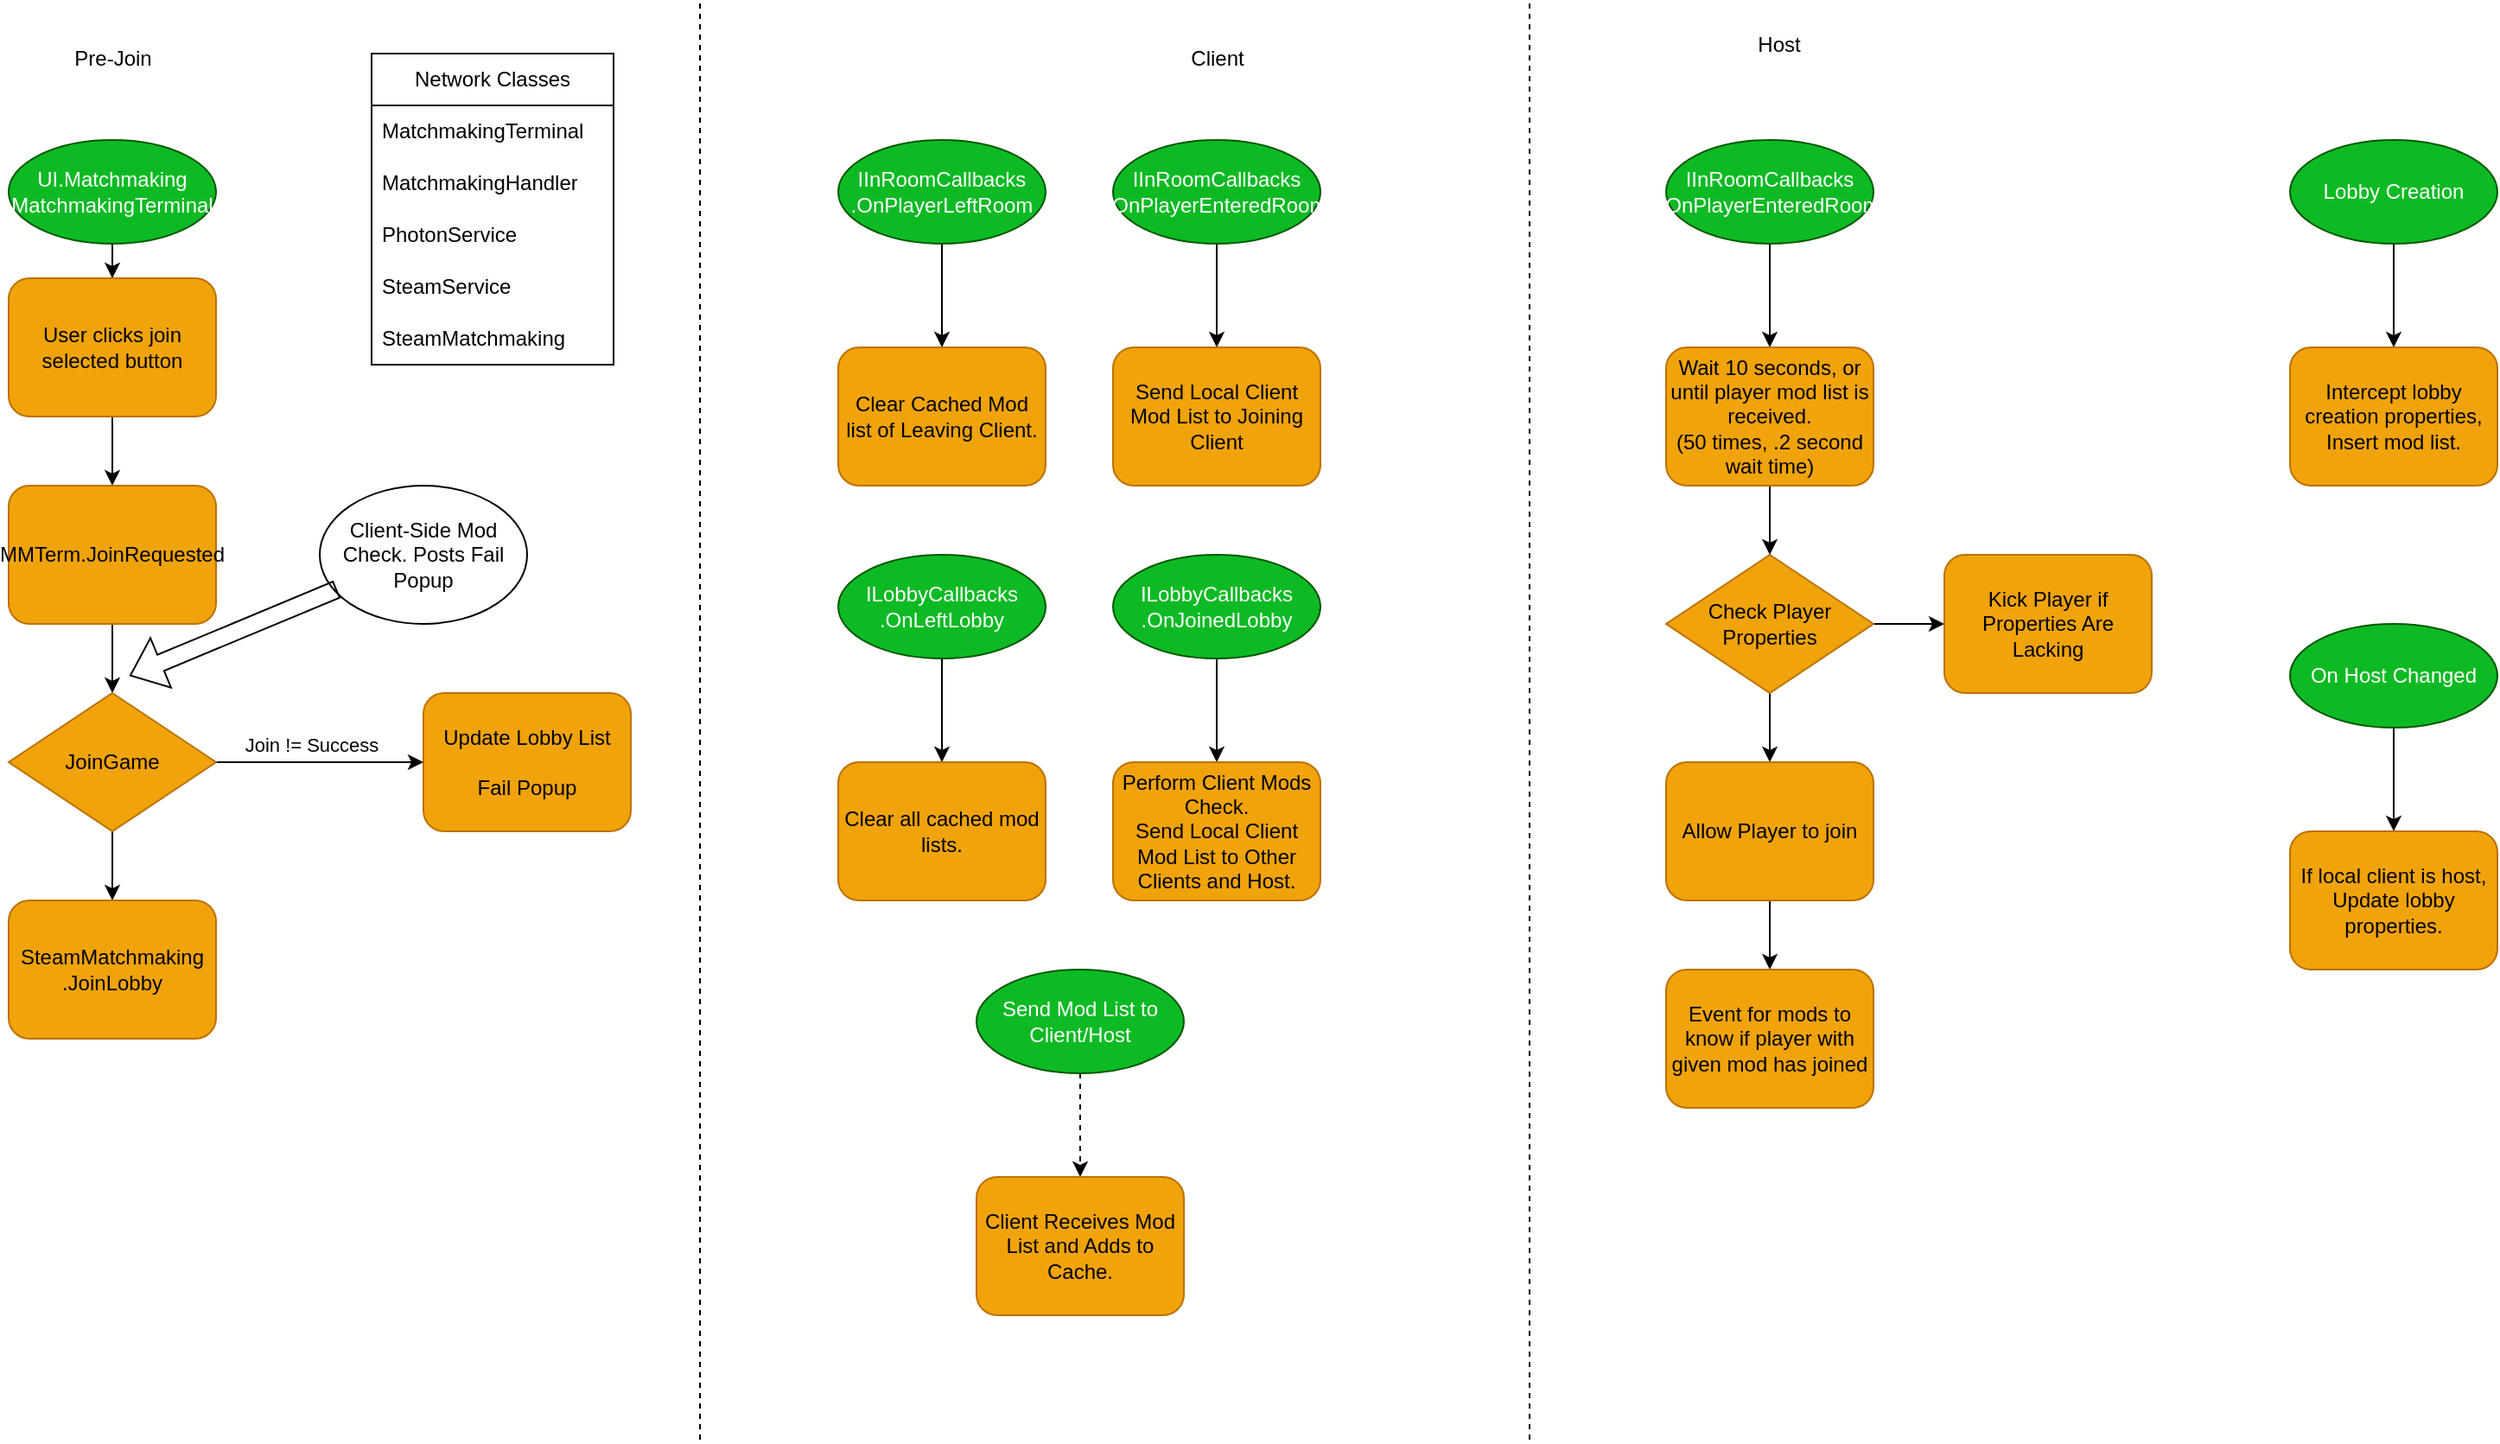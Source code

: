 <mxfile version="23.1.2" type="github">
  <diagram name="Page-1" id="ecbrKntya6NLD0-ps1Tj">
    <mxGraphModel dx="1845" dy="838" grid="1" gridSize="10" guides="1" tooltips="1" connect="1" arrows="1" fold="1" page="1" pageScale="1" pageWidth="850" pageHeight="1100" math="0" shadow="0">
      <root>
        <mxCell id="0" />
        <mxCell id="1" parent="0" />
        <mxCell id="bKeGhtzXt_qyMH1p6n5Y-6" style="edgeStyle=orthogonalEdgeStyle;rounded=0;orthogonalLoop=1;jettySize=auto;html=1;" parent="1" source="bKeGhtzXt_qyMH1p6n5Y-1" target="bKeGhtzXt_qyMH1p6n5Y-2" edge="1">
          <mxGeometry relative="1" as="geometry" />
        </mxCell>
        <mxCell id="bKeGhtzXt_qyMH1p6n5Y-1" value="UI.Matchmaking&lt;br&gt;MatchmakingTerminal" style="ellipse;whiteSpace=wrap;html=1;fillColor=#0DBA24;strokeColor=#005700;fontColor=#ffffff;" parent="1" vertex="1">
          <mxGeometry x="40" y="80" width="120" height="60" as="geometry" />
        </mxCell>
        <mxCell id="bKeGhtzXt_qyMH1p6n5Y-7" style="edgeStyle=orthogonalEdgeStyle;rounded=0;orthogonalLoop=1;jettySize=auto;html=1;" parent="1" source="bKeGhtzXt_qyMH1p6n5Y-2" target="bKeGhtzXt_qyMH1p6n5Y-3" edge="1">
          <mxGeometry relative="1" as="geometry" />
        </mxCell>
        <mxCell id="bKeGhtzXt_qyMH1p6n5Y-2" value="User clicks join selected button" style="rounded=1;whiteSpace=wrap;html=1;fillColor=#f0a30a;fontColor=#000000;strokeColor=#BD7000;" parent="1" vertex="1">
          <mxGeometry x="40" y="160" width="120" height="80" as="geometry" />
        </mxCell>
        <mxCell id="bKeGhtzXt_qyMH1p6n5Y-15" style="edgeStyle=orthogonalEdgeStyle;rounded=0;orthogonalLoop=1;jettySize=auto;html=1;" parent="1" source="bKeGhtzXt_qyMH1p6n5Y-3" target="bKeGhtzXt_qyMH1p6n5Y-8" edge="1">
          <mxGeometry relative="1" as="geometry" />
        </mxCell>
        <mxCell id="bKeGhtzXt_qyMH1p6n5Y-3" value="MMTerm.JoinRequested" style="rounded=1;whiteSpace=wrap;html=1;fillColor=#f0a30a;fontColor=#000000;strokeColor=#BD7000;" parent="1" vertex="1">
          <mxGeometry x="40" y="280" width="120" height="80" as="geometry" />
        </mxCell>
        <mxCell id="bKeGhtzXt_qyMH1p6n5Y-4" value="Update Lobby List&lt;br&gt;&lt;br&gt;Fail Popup" style="rounded=1;whiteSpace=wrap;html=1;fillColor=#f0a30a;fontColor=#000000;strokeColor=#BD7000;" parent="1" vertex="1">
          <mxGeometry x="280" y="400" width="120" height="80" as="geometry" />
        </mxCell>
        <mxCell id="bKeGhtzXt_qyMH1p6n5Y-12" style="edgeStyle=orthogonalEdgeStyle;rounded=0;orthogonalLoop=1;jettySize=auto;html=1;" parent="1" source="bKeGhtzXt_qyMH1p6n5Y-8" target="bKeGhtzXt_qyMH1p6n5Y-9" edge="1">
          <mxGeometry relative="1" as="geometry" />
        </mxCell>
        <mxCell id="bKeGhtzXt_qyMH1p6n5Y-13" style="edgeStyle=orthogonalEdgeStyle;rounded=0;orthogonalLoop=1;jettySize=auto;html=1;entryX=0;entryY=0.5;entryDx=0;entryDy=0;" parent="1" source="bKeGhtzXt_qyMH1p6n5Y-8" target="bKeGhtzXt_qyMH1p6n5Y-4" edge="1">
          <mxGeometry relative="1" as="geometry" />
        </mxCell>
        <mxCell id="bKeGhtzXt_qyMH1p6n5Y-14" value="Join != Success" style="edgeLabel;html=1;align=center;verticalAlign=middle;resizable=0;points=[];" parent="bKeGhtzXt_qyMH1p6n5Y-13" vertex="1" connectable="0">
          <mxGeometry y="5" relative="1" as="geometry">
            <mxPoint x="-5" y="-5" as="offset" />
          </mxGeometry>
        </mxCell>
        <mxCell id="bKeGhtzXt_qyMH1p6n5Y-8" value="JoinGame" style="rhombus;whiteSpace=wrap;html=1;fillColor=#f0a30a;fontColor=#000000;strokeColor=#BD7000;" parent="1" vertex="1">
          <mxGeometry x="40" y="400" width="120" height="80" as="geometry" />
        </mxCell>
        <mxCell id="bKeGhtzXt_qyMH1p6n5Y-9" value="SteamMatchmaking&lt;br&gt;.JoinLobby" style="rounded=1;whiteSpace=wrap;html=1;fillColor=#f0a30a;fontColor=#000000;strokeColor=#BD7000;" parent="1" vertex="1">
          <mxGeometry x="40" y="520" width="120" height="80" as="geometry" />
        </mxCell>
        <mxCell id="bKeGhtzXt_qyMH1p6n5Y-16" value="Client-Side Mod Check. Posts Fail Popup" style="ellipse;whiteSpace=wrap;html=1;" parent="1" vertex="1">
          <mxGeometry x="220" y="280" width="120" height="80" as="geometry" />
        </mxCell>
        <mxCell id="bKeGhtzXt_qyMH1p6n5Y-19" value="" style="shape=flexArrow;endArrow=classic;html=1;rounded=0;" parent="1" edge="1">
          <mxGeometry width="50" height="50" relative="1" as="geometry">
            <mxPoint x="230" y="340" as="sourcePoint" />
            <mxPoint x="110" y="390" as="targetPoint" />
          </mxGeometry>
        </mxCell>
        <mxCell id="bKeGhtzXt_qyMH1p6n5Y-20" value="Network Classes" style="swimlane;fontStyle=0;childLayout=stackLayout;horizontal=1;startSize=30;horizontalStack=0;resizeParent=1;resizeParentMax=0;resizeLast=0;collapsible=1;marginBottom=0;whiteSpace=wrap;html=1;" parent="1" vertex="1">
          <mxGeometry x="250" y="30" width="140" height="180" as="geometry" />
        </mxCell>
        <mxCell id="bKeGhtzXt_qyMH1p6n5Y-29" value="MatchmakingTerminal" style="text;strokeColor=none;fillColor=none;align=left;verticalAlign=middle;spacingLeft=4;spacingRight=4;overflow=hidden;points=[[0,0.5],[1,0.5]];portConstraint=eastwest;rotatable=0;whiteSpace=wrap;html=1;" parent="bKeGhtzXt_qyMH1p6n5Y-20" vertex="1">
          <mxGeometry y="30" width="140" height="30" as="geometry" />
        </mxCell>
        <mxCell id="bKeGhtzXt_qyMH1p6n5Y-21" value="MatchmakingHandler" style="text;strokeColor=none;fillColor=none;align=left;verticalAlign=middle;spacingLeft=4;spacingRight=4;overflow=hidden;points=[[0,0.5],[1,0.5]];portConstraint=eastwest;rotatable=0;whiteSpace=wrap;html=1;" parent="bKeGhtzXt_qyMH1p6n5Y-20" vertex="1">
          <mxGeometry y="60" width="140" height="30" as="geometry" />
        </mxCell>
        <mxCell id="bKeGhtzXt_qyMH1p6n5Y-23" value="PhotonService" style="text;strokeColor=none;fillColor=none;align=left;verticalAlign=middle;spacingLeft=4;spacingRight=4;overflow=hidden;points=[[0,0.5],[1,0.5]];portConstraint=eastwest;rotatable=0;whiteSpace=wrap;html=1;" parent="bKeGhtzXt_qyMH1p6n5Y-20" vertex="1">
          <mxGeometry y="90" width="140" height="30" as="geometry" />
        </mxCell>
        <mxCell id="bKeGhtzXt_qyMH1p6n5Y-22" value="SteamService" style="text;strokeColor=none;fillColor=none;align=left;verticalAlign=middle;spacingLeft=4;spacingRight=4;overflow=hidden;points=[[0,0.5],[1,0.5]];portConstraint=eastwest;rotatable=0;whiteSpace=wrap;html=1;" parent="bKeGhtzXt_qyMH1p6n5Y-20" vertex="1">
          <mxGeometry y="120" width="140" height="30" as="geometry" />
        </mxCell>
        <mxCell id="bKeGhtzXt_qyMH1p6n5Y-30" value="SteamMatchmaking" style="text;strokeColor=none;fillColor=none;align=left;verticalAlign=middle;spacingLeft=4;spacingRight=4;overflow=hidden;points=[[0,0.5],[1,0.5]];portConstraint=eastwest;rotatable=0;whiteSpace=wrap;html=1;" parent="bKeGhtzXt_qyMH1p6n5Y-20" vertex="1">
          <mxGeometry y="150" width="140" height="30" as="geometry" />
        </mxCell>
        <mxCell id="bKeGhtzXt_qyMH1p6n5Y-37" value="" style="endArrow=none;dashed=1;html=1;rounded=0;" parent="1" edge="1">
          <mxGeometry width="50" height="50" relative="1" as="geometry">
            <mxPoint x="920" y="832" as="sourcePoint" />
            <mxPoint x="920" as="targetPoint" />
          </mxGeometry>
        </mxCell>
        <mxCell id="bKeGhtzXt_qyMH1p6n5Y-38" value="Client" style="text;html=1;align=center;verticalAlign=middle;resizable=0;points=[];autosize=1;strokeColor=none;fillColor=none;" parent="1" vertex="1">
          <mxGeometry x="714" y="18" width="50" height="30" as="geometry" />
        </mxCell>
        <mxCell id="bKeGhtzXt_qyMH1p6n5Y-39" value="Host" style="text;html=1;align=center;verticalAlign=middle;resizable=0;points=[];autosize=1;strokeColor=none;fillColor=none;" parent="1" vertex="1">
          <mxGeometry x="1039" y="10" width="50" height="30" as="geometry" />
        </mxCell>
        <mxCell id="bKeGhtzXt_qyMH1p6n5Y-42" style="edgeStyle=orthogonalEdgeStyle;rounded=0;orthogonalLoop=1;jettySize=auto;html=1;entryX=0.5;entryY=0;entryDx=0;entryDy=0;" parent="1" source="bKeGhtzXt_qyMH1p6n5Y-40" target="bKeGhtzXt_qyMH1p6n5Y-41" edge="1">
          <mxGeometry relative="1" as="geometry" />
        </mxCell>
        <mxCell id="bKeGhtzXt_qyMH1p6n5Y-40" value="IInRoomCallbacks&lt;br style=&quot;border-color: var(--border-color);&quot;&gt;.OnPlayerEnteredRoom" style="ellipse;whiteSpace=wrap;html=1;fillColor=#0DBA24;strokeColor=#005700;fontColor=#ffffff;" parent="1" vertex="1">
          <mxGeometry x="679" y="80" width="120" height="60" as="geometry" />
        </mxCell>
        <mxCell id="bKeGhtzXt_qyMH1p6n5Y-41" value="Send Local Client &lt;br&gt;Mod List to Joining Client" style="rounded=1;whiteSpace=wrap;html=1;fillColor=#f0a30a;fontColor=#000000;strokeColor=#BD7000;" parent="1" vertex="1">
          <mxGeometry x="679" y="200" width="120" height="80" as="geometry" />
        </mxCell>
        <mxCell id="lSPefAVaoUO7WisJL8J6-9" style="edgeStyle=orthogonalEdgeStyle;rounded=0;orthogonalLoop=1;jettySize=auto;html=1;entryX=0.5;entryY=0;entryDx=0;entryDy=0;" parent="1" source="lSPefAVaoUO7WisJL8J6-7" target="j-F2j4Em2MocW92o15qn-23" edge="1">
          <mxGeometry relative="1" as="geometry" />
        </mxCell>
        <mxCell id="lSPefAVaoUO7WisJL8J6-7" value="IInRoomCallbacks&lt;br&gt;.OnPlayerEnteredRoom" style="ellipse;whiteSpace=wrap;html=1;fillColor=#0DBA24;strokeColor=#005700;fontColor=#ffffff;" parent="1" vertex="1">
          <mxGeometry x="999" y="80" width="120" height="60" as="geometry" />
        </mxCell>
        <mxCell id="lSPefAVaoUO7WisJL8J6-11" style="edgeStyle=orthogonalEdgeStyle;rounded=0;orthogonalLoop=1;jettySize=auto;html=1;entryX=0;entryY=0.5;entryDx=0;entryDy=0;" parent="1" source="lSPefAVaoUO7WisJL8J6-8" target="lSPefAVaoUO7WisJL8J6-10" edge="1">
          <mxGeometry relative="1" as="geometry" />
        </mxCell>
        <mxCell id="lSPefAVaoUO7WisJL8J6-13" style="edgeStyle=orthogonalEdgeStyle;rounded=0;orthogonalLoop=1;jettySize=auto;html=1;entryX=0.5;entryY=0;entryDx=0;entryDy=0;" parent="1" source="lSPefAVaoUO7WisJL8J6-8" target="lSPefAVaoUO7WisJL8J6-12" edge="1">
          <mxGeometry relative="1" as="geometry" />
        </mxCell>
        <mxCell id="lSPefAVaoUO7WisJL8J6-8" value="Check Player Properties" style="rhombus;whiteSpace=wrap;html=1;fillColor=#f0a30a;fontColor=#000000;strokeColor=#BD7000;" parent="1" vertex="1">
          <mxGeometry x="999" y="320" width="120" height="80" as="geometry" />
        </mxCell>
        <mxCell id="lSPefAVaoUO7WisJL8J6-10" value="Kick Player if Properties Are Lacking" style="rounded=1;whiteSpace=wrap;html=1;fillColor=#f0a30a;fontColor=#000000;strokeColor=#BD7000;" parent="1" vertex="1">
          <mxGeometry x="1160" y="320" width="120" height="80" as="geometry" />
        </mxCell>
        <mxCell id="lSPefAVaoUO7WisJL8J6-15" style="edgeStyle=orthogonalEdgeStyle;rounded=0;orthogonalLoop=1;jettySize=auto;html=1;" parent="1" source="lSPefAVaoUO7WisJL8J6-12" target="lSPefAVaoUO7WisJL8J6-14" edge="1">
          <mxGeometry relative="1" as="geometry" />
        </mxCell>
        <mxCell id="lSPefAVaoUO7WisJL8J6-12" value="Allow Player to join" style="rounded=1;whiteSpace=wrap;html=1;fillColor=#f0a30a;fontColor=#000000;strokeColor=#BD7000;" parent="1" vertex="1">
          <mxGeometry x="999" y="440" width="120" height="80" as="geometry" />
        </mxCell>
        <mxCell id="lSPefAVaoUO7WisJL8J6-14" value="Event for mods to know if player with given mod has joined" style="rounded=1;whiteSpace=wrap;html=1;fillColor=#f0a30a;fontColor=#000000;strokeColor=#BD7000;" parent="1" vertex="1">
          <mxGeometry x="999" y="560" width="120" height="80" as="geometry" />
        </mxCell>
        <mxCell id="j-F2j4Em2MocW92o15qn-1" style="edgeStyle=orthogonalEdgeStyle;rounded=0;orthogonalLoop=1;jettySize=auto;html=1;entryX=0.5;entryY=0;entryDx=0;entryDy=0;" edge="1" parent="1" source="j-F2j4Em2MocW92o15qn-2" target="j-F2j4Em2MocW92o15qn-3">
          <mxGeometry relative="1" as="geometry" />
        </mxCell>
        <mxCell id="j-F2j4Em2MocW92o15qn-2" value="ILobbyCallbacks&lt;br style=&quot;border-color: var(--border-color);&quot;&gt;.OnJoinedLobby" style="ellipse;whiteSpace=wrap;html=1;fillColor=#0DBA24;strokeColor=#005700;fontColor=#ffffff;" vertex="1" parent="1">
          <mxGeometry x="679" y="320" width="120" height="60" as="geometry" />
        </mxCell>
        <mxCell id="j-F2j4Em2MocW92o15qn-3" value="Perform Client Mods Check.&lt;br&gt;Send Local Client &lt;br&gt;Mod List to Other Clients and Host." style="rounded=1;whiteSpace=wrap;html=1;fillColor=#f0a30a;fontColor=#000000;strokeColor=#BD7000;" vertex="1" parent="1">
          <mxGeometry x="679" y="440" width="120" height="80" as="geometry" />
        </mxCell>
        <mxCell id="j-F2j4Em2MocW92o15qn-6" style="edgeStyle=orthogonalEdgeStyle;rounded=0;orthogonalLoop=1;jettySize=auto;html=1;entryX=0.5;entryY=0;entryDx=0;entryDy=0;" edge="1" parent="1" source="j-F2j4Em2MocW92o15qn-4" target="j-F2j4Em2MocW92o15qn-5">
          <mxGeometry relative="1" as="geometry" />
        </mxCell>
        <mxCell id="j-F2j4Em2MocW92o15qn-4" value="IInRoomCallbacks&lt;br style=&quot;border-color: var(--border-color);&quot;&gt;.OnPlayerLeftRoom" style="ellipse;whiteSpace=wrap;html=1;fillColor=#0DBA24;strokeColor=#005700;fontColor=#ffffff;" vertex="1" parent="1">
          <mxGeometry x="520" y="80" width="120" height="60" as="geometry" />
        </mxCell>
        <mxCell id="j-F2j4Em2MocW92o15qn-5" value="Clear Cached Mod list of Leaving Client." style="rounded=1;whiteSpace=wrap;html=1;fillColor=#f0a30a;fontColor=#000000;strokeColor=#BD7000;" vertex="1" parent="1">
          <mxGeometry x="520" y="200" width="120" height="80" as="geometry" />
        </mxCell>
        <mxCell id="j-F2j4Em2MocW92o15qn-11" style="edgeStyle=orthogonalEdgeStyle;rounded=0;orthogonalLoop=1;jettySize=auto;html=1;dashed=1;" edge="1" parent="1" source="j-F2j4Em2MocW92o15qn-7" target="j-F2j4Em2MocW92o15qn-8">
          <mxGeometry relative="1" as="geometry" />
        </mxCell>
        <mxCell id="j-F2j4Em2MocW92o15qn-7" value="Send Mod List to Client/Host" style="ellipse;whiteSpace=wrap;html=1;fillColor=#0DBA24;strokeColor=#005700;fontColor=#ffffff;" vertex="1" parent="1">
          <mxGeometry x="600" y="560" width="120" height="60" as="geometry" />
        </mxCell>
        <mxCell id="j-F2j4Em2MocW92o15qn-8" value="Client Receives Mod List and Adds to Cache." style="rounded=1;whiteSpace=wrap;html=1;fillColor=#f0a30a;fontColor=#000000;strokeColor=#BD7000;" vertex="1" parent="1">
          <mxGeometry x="600" y="680" width="120" height="80" as="geometry" />
        </mxCell>
        <mxCell id="j-F2j4Em2MocW92o15qn-12" value="Pre-Join" style="text;html=1;align=center;verticalAlign=middle;resizable=0;points=[];autosize=1;strokeColor=none;fillColor=none;" vertex="1" parent="1">
          <mxGeometry x="65" y="18" width="70" height="30" as="geometry" />
        </mxCell>
        <mxCell id="j-F2j4Em2MocW92o15qn-13" style="edgeStyle=orthogonalEdgeStyle;rounded=0;orthogonalLoop=1;jettySize=auto;html=1;entryX=0.5;entryY=0;entryDx=0;entryDy=0;" edge="1" parent="1" source="j-F2j4Em2MocW92o15qn-14" target="j-F2j4Em2MocW92o15qn-15">
          <mxGeometry relative="1" as="geometry" />
        </mxCell>
        <mxCell id="j-F2j4Em2MocW92o15qn-14" value="ILobbyCallbacks&lt;br style=&quot;border-color: var(--border-color);&quot;&gt;.OnLeftLobby" style="ellipse;whiteSpace=wrap;html=1;fillColor=#0DBA24;strokeColor=#005700;fontColor=#ffffff;" vertex="1" parent="1">
          <mxGeometry x="520" y="320" width="120" height="60" as="geometry" />
        </mxCell>
        <mxCell id="j-F2j4Em2MocW92o15qn-15" value="Clear all cached mod lists." style="rounded=1;whiteSpace=wrap;html=1;fillColor=#f0a30a;fontColor=#000000;strokeColor=#BD7000;" vertex="1" parent="1">
          <mxGeometry x="520" y="440" width="120" height="80" as="geometry" />
        </mxCell>
        <mxCell id="j-F2j4Em2MocW92o15qn-19" style="edgeStyle=orthogonalEdgeStyle;rounded=0;orthogonalLoop=1;jettySize=auto;html=1;entryX=0.5;entryY=0;entryDx=0;entryDy=0;" edge="1" parent="1" source="j-F2j4Em2MocW92o15qn-17" target="j-F2j4Em2MocW92o15qn-18">
          <mxGeometry relative="1" as="geometry" />
        </mxCell>
        <mxCell id="j-F2j4Em2MocW92o15qn-17" value="Lobby Creation" style="ellipse;whiteSpace=wrap;html=1;fillColor=#0DBA24;strokeColor=#005700;fontColor=#ffffff;" vertex="1" parent="1">
          <mxGeometry x="1360" y="80" width="120" height="60" as="geometry" />
        </mxCell>
        <mxCell id="j-F2j4Em2MocW92o15qn-18" value="Intercept lobby creation properties, Insert mod list." style="rounded=1;whiteSpace=wrap;html=1;fillColor=#f0a30a;fontColor=#000000;strokeColor=#BD7000;" vertex="1" parent="1">
          <mxGeometry x="1360" y="200" width="120" height="80" as="geometry" />
        </mxCell>
        <mxCell id="j-F2j4Em2MocW92o15qn-22" style="edgeStyle=orthogonalEdgeStyle;rounded=0;orthogonalLoop=1;jettySize=auto;html=1;" edge="1" parent="1" source="j-F2j4Em2MocW92o15qn-20" target="j-F2j4Em2MocW92o15qn-21">
          <mxGeometry relative="1" as="geometry" />
        </mxCell>
        <mxCell id="j-F2j4Em2MocW92o15qn-20" value="On Host Changed" style="ellipse;whiteSpace=wrap;html=1;fillColor=#0DBA24;strokeColor=#005700;fontColor=#ffffff;" vertex="1" parent="1">
          <mxGeometry x="1360" y="360" width="120" height="60" as="geometry" />
        </mxCell>
        <mxCell id="j-F2j4Em2MocW92o15qn-21" value="If local client is host, Update lobby properties." style="rounded=1;whiteSpace=wrap;html=1;fillColor=#f0a30a;fontColor=#000000;strokeColor=#BD7000;" vertex="1" parent="1">
          <mxGeometry x="1360" y="480" width="120" height="80" as="geometry" />
        </mxCell>
        <mxCell id="j-F2j4Em2MocW92o15qn-24" style="edgeStyle=orthogonalEdgeStyle;rounded=0;orthogonalLoop=1;jettySize=auto;html=1;entryX=0.5;entryY=0;entryDx=0;entryDy=0;" edge="1" parent="1" source="j-F2j4Em2MocW92o15qn-23" target="lSPefAVaoUO7WisJL8J6-8">
          <mxGeometry relative="1" as="geometry" />
        </mxCell>
        <mxCell id="j-F2j4Em2MocW92o15qn-23" value="Wait 10 seconds, or until player mod list is received. &lt;br&gt;(50 times, .2 second wait time)" style="rounded=1;whiteSpace=wrap;html=1;fillColor=#f0a30a;fontColor=#000000;strokeColor=#BD7000;" vertex="1" parent="1">
          <mxGeometry x="999" y="200" width="120" height="80" as="geometry" />
        </mxCell>
        <mxCell id="j-F2j4Em2MocW92o15qn-25" value="" style="endArrow=none;dashed=1;html=1;rounded=0;" edge="1" parent="1">
          <mxGeometry width="50" height="50" relative="1" as="geometry">
            <mxPoint x="440" y="832" as="sourcePoint" />
            <mxPoint x="440" as="targetPoint" />
          </mxGeometry>
        </mxCell>
      </root>
    </mxGraphModel>
  </diagram>
</mxfile>
